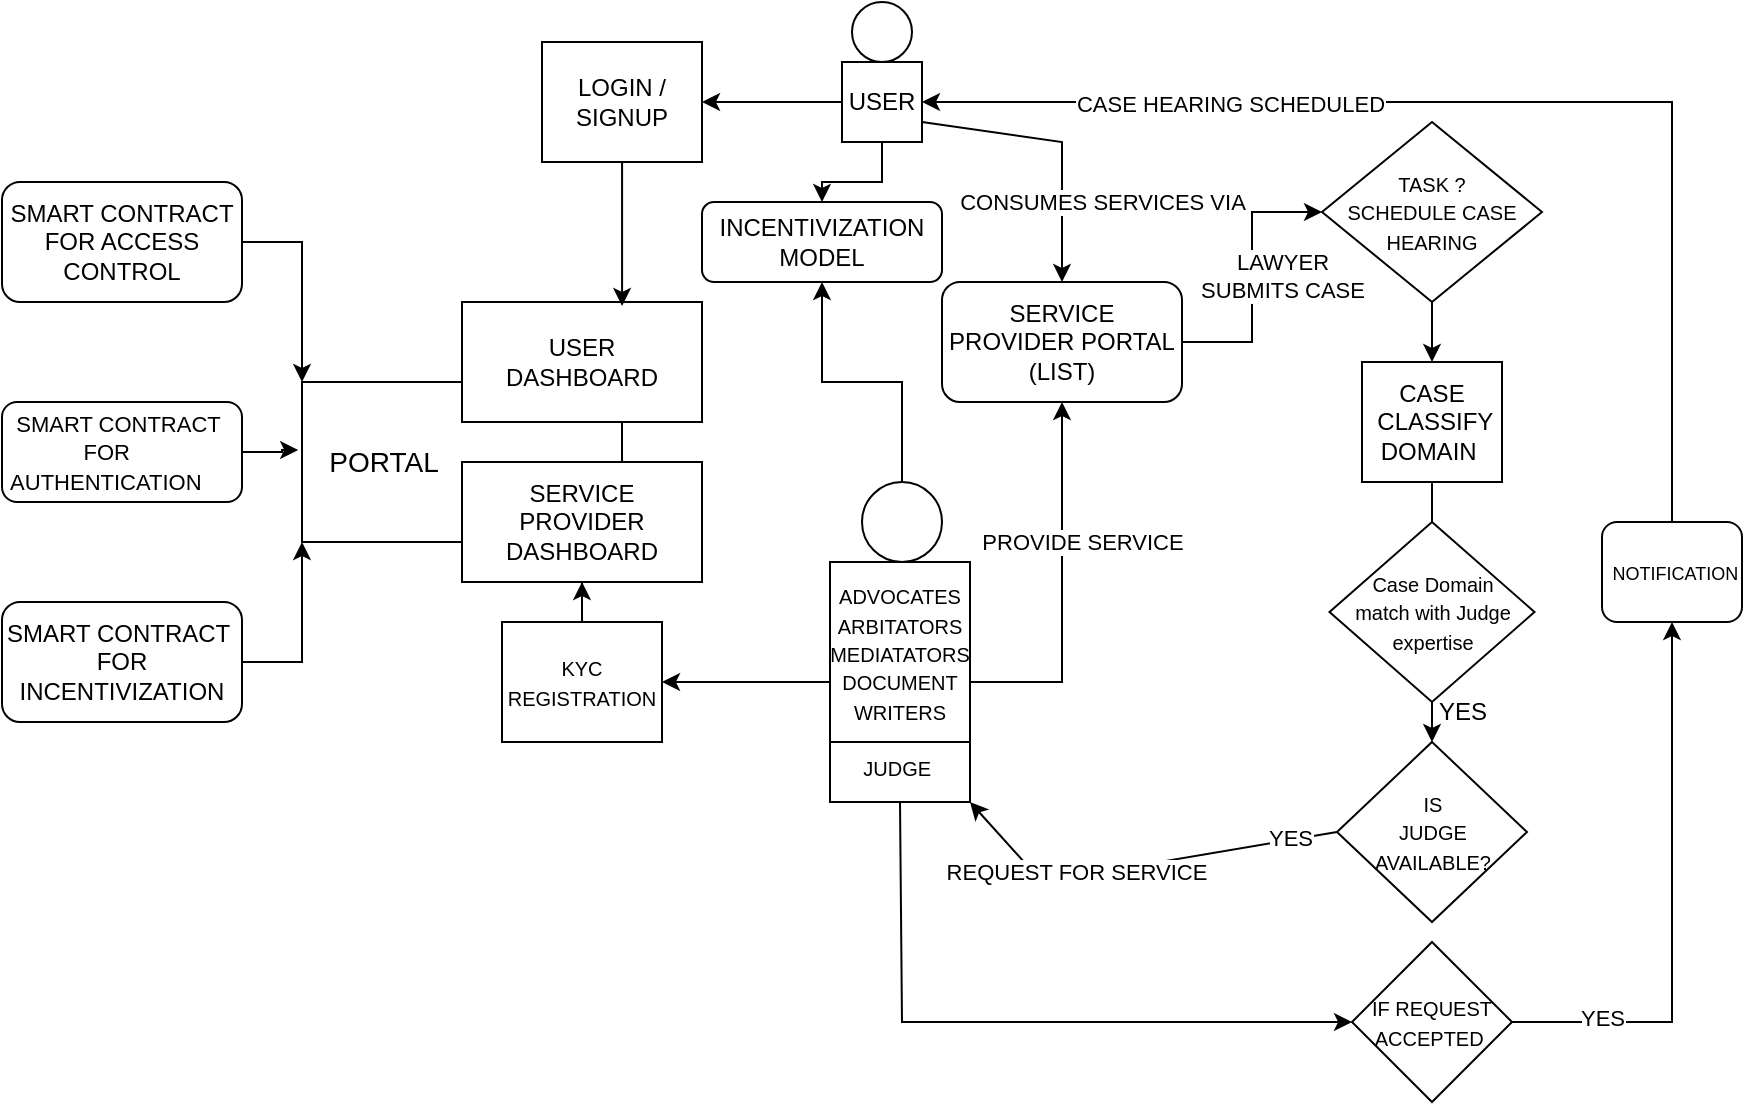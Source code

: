 <mxfile version="21.7.4" type="github">
  <diagram name="Page-1" id="g-eU_zQpK4Jmi0CYvKia">
    <mxGraphModel dx="2122" dy="647" grid="1" gridSize="10" guides="1" tooltips="1" connect="1" arrows="1" fold="1" page="1" pageScale="1" pageWidth="827" pageHeight="1169" math="0" shadow="0">
      <root>
        <mxCell id="0" />
        <mxCell id="1" parent="0" />
        <mxCell id="zGSTSEzs4RvEDAc3bm8E-2" value="&lt;div style=&quot;&quot;&gt;&lt;font style=&quot;font-size: 14px;&quot;&gt;&amp;nbsp; &amp;nbsp;PORTAL&lt;/font&gt;&lt;/div&gt;" style="rounded=0;whiteSpace=wrap;html=1;align=left;" vertex="1" parent="1">
          <mxGeometry x="80" y="200" width="160" height="80" as="geometry" />
        </mxCell>
        <mxCell id="zGSTSEzs4RvEDAc3bm8E-3" value="SERVICE PROVIDER DASHBOARD" style="rounded=0;whiteSpace=wrap;html=1;" vertex="1" parent="1">
          <mxGeometry x="160" y="240" width="120" height="60" as="geometry" />
        </mxCell>
        <mxCell id="zGSTSEzs4RvEDAc3bm8E-4" value="USER &lt;br&gt;DASHBOARD" style="rounded=0;whiteSpace=wrap;html=1;" vertex="1" parent="1">
          <mxGeometry x="160" y="160" width="120" height="60" as="geometry" />
        </mxCell>
        <mxCell id="zGSTSEzs4RvEDAc3bm8E-24" style="edgeStyle=orthogonalEdgeStyle;rounded=0;orthogonalLoop=1;jettySize=auto;html=1;entryX=0.667;entryY=0.033;entryDx=0;entryDy=0;entryPerimeter=0;" edge="1" parent="1" source="zGSTSEzs4RvEDAc3bm8E-5" target="zGSTSEzs4RvEDAc3bm8E-4">
          <mxGeometry relative="1" as="geometry" />
        </mxCell>
        <mxCell id="zGSTSEzs4RvEDAc3bm8E-5" value="LOGIN / SIGNUP" style="rounded=0;whiteSpace=wrap;html=1;" vertex="1" parent="1">
          <mxGeometry x="200" y="30" width="80" height="60" as="geometry" />
        </mxCell>
        <mxCell id="zGSTSEzs4RvEDAc3bm8E-53" value="" style="edgeStyle=orthogonalEdgeStyle;rounded=0;orthogonalLoop=1;jettySize=auto;html=1;" edge="1" parent="1" source="zGSTSEzs4RvEDAc3bm8E-6" target="zGSTSEzs4RvEDAc3bm8E-3">
          <mxGeometry relative="1" as="geometry" />
        </mxCell>
        <mxCell id="zGSTSEzs4RvEDAc3bm8E-6" value="&lt;font style=&quot;font-size: 10px;&quot;&gt;KYC REGISTRATION&lt;/font&gt;" style="rounded=0;whiteSpace=wrap;html=1;" vertex="1" parent="1">
          <mxGeometry x="180" y="320" width="80" height="60" as="geometry" />
        </mxCell>
        <mxCell id="zGSTSEzs4RvEDAc3bm8E-52" value="" style="edgeStyle=orthogonalEdgeStyle;rounded=0;orthogonalLoop=1;jettySize=auto;html=1;" edge="1" parent="1" source="zGSTSEzs4RvEDAc3bm8E-7" target="zGSTSEzs4RvEDAc3bm8E-6">
          <mxGeometry relative="1" as="geometry" />
        </mxCell>
        <mxCell id="zGSTSEzs4RvEDAc3bm8E-7" value="&lt;font style=&quot;font-size: 10px;&quot;&gt;ADVOCATES&lt;br&gt;ARBITATORS&lt;br&gt;MEDIATATORS&lt;br&gt;DOCUMENT WRITERS&lt;br&gt;&lt;br&gt;JUDGE&amp;nbsp;&lt;/font&gt;" style="rounded=0;whiteSpace=wrap;html=1;" vertex="1" parent="1">
          <mxGeometry x="344" y="290" width="70" height="120" as="geometry" />
        </mxCell>
        <mxCell id="zGSTSEzs4RvEDAc3bm8E-25" value="" style="edgeStyle=orthogonalEdgeStyle;rounded=0;orthogonalLoop=1;jettySize=auto;html=1;" edge="1" parent="1" source="zGSTSEzs4RvEDAc3bm8E-8" target="zGSTSEzs4RvEDAc3bm8E-5">
          <mxGeometry relative="1" as="geometry" />
        </mxCell>
        <mxCell id="zGSTSEzs4RvEDAc3bm8E-44" value="" style="edgeStyle=orthogonalEdgeStyle;rounded=0;orthogonalLoop=1;jettySize=auto;html=1;" edge="1" parent="1" source="zGSTSEzs4RvEDAc3bm8E-8" target="zGSTSEzs4RvEDAc3bm8E-41">
          <mxGeometry relative="1" as="geometry" />
        </mxCell>
        <mxCell id="zGSTSEzs4RvEDAc3bm8E-8" value="USER" style="rounded=0;whiteSpace=wrap;html=1;" vertex="1" parent="1">
          <mxGeometry x="350" y="40" width="40" height="40" as="geometry" />
        </mxCell>
        <mxCell id="zGSTSEzs4RvEDAc3bm8E-45" value="" style="edgeStyle=orthogonalEdgeStyle;rounded=0;orthogonalLoop=1;jettySize=auto;html=1;entryX=0.5;entryY=1;entryDx=0;entryDy=0;" edge="1" parent="1" source="zGSTSEzs4RvEDAc3bm8E-9" target="zGSTSEzs4RvEDAc3bm8E-41">
          <mxGeometry relative="1" as="geometry" />
        </mxCell>
        <mxCell id="zGSTSEzs4RvEDAc3bm8E-9" value="" style="ellipse;whiteSpace=wrap;html=1;aspect=fixed;" vertex="1" parent="1">
          <mxGeometry x="360" y="250" width="40" height="40" as="geometry" />
        </mxCell>
        <mxCell id="zGSTSEzs4RvEDAc3bm8E-10" value="" style="ellipse;whiteSpace=wrap;html=1;aspect=fixed;" vertex="1" parent="1">
          <mxGeometry x="355" y="10" width="30" height="30" as="geometry" />
        </mxCell>
        <mxCell id="zGSTSEzs4RvEDAc3bm8E-38" value="" style="edgeStyle=orthogonalEdgeStyle;rounded=0;orthogonalLoop=1;jettySize=auto;html=1;entryX=0;entryY=0.5;entryDx=0;entryDy=0;" edge="1" parent="1" source="zGSTSEzs4RvEDAc3bm8E-12" target="zGSTSEzs4RvEDAc3bm8E-13">
          <mxGeometry relative="1" as="geometry" />
        </mxCell>
        <mxCell id="zGSTSEzs4RvEDAc3bm8E-57" value="LAWYER &lt;br&gt;SUBMITS CASE" style="edgeLabel;html=1;align=center;verticalAlign=middle;resizable=0;points=[];" vertex="1" connectable="0" parent="zGSTSEzs4RvEDAc3bm8E-38">
          <mxGeometry x="0.008" y="-1" relative="1" as="geometry">
            <mxPoint x="14" as="offset" />
          </mxGeometry>
        </mxCell>
        <mxCell id="zGSTSEzs4RvEDAc3bm8E-60" value="" style="edgeStyle=orthogonalEdgeStyle;rounded=0;orthogonalLoop=1;jettySize=auto;html=1;exitX=1;exitY=0.5;exitDx=0;exitDy=0;entryX=0.5;entryY=1;entryDx=0;entryDy=0;" edge="1" parent="1" source="zGSTSEzs4RvEDAc3bm8E-7" target="zGSTSEzs4RvEDAc3bm8E-12">
          <mxGeometry relative="1" as="geometry">
            <mxPoint x="510" y="250" as="targetPoint" />
            <Array as="points">
              <mxPoint x="460" y="350" />
            </Array>
          </mxGeometry>
        </mxCell>
        <mxCell id="zGSTSEzs4RvEDAc3bm8E-61" value="PROVIDE SERVICE" style="edgeLabel;html=1;align=center;verticalAlign=middle;resizable=0;points=[];" vertex="1" connectable="0" parent="zGSTSEzs4RvEDAc3bm8E-60">
          <mxGeometry x="0.161" y="-4" relative="1" as="geometry">
            <mxPoint x="6" y="-8" as="offset" />
          </mxGeometry>
        </mxCell>
        <mxCell id="zGSTSEzs4RvEDAc3bm8E-12" value="SERVICE PROVIDER PORTAL (LIST)" style="rounded=1;whiteSpace=wrap;html=1;" vertex="1" parent="1">
          <mxGeometry x="400" y="150" width="120" height="60" as="geometry" />
        </mxCell>
        <mxCell id="zGSTSEzs4RvEDAc3bm8E-39" value="" style="edgeStyle=orthogonalEdgeStyle;rounded=0;orthogonalLoop=1;jettySize=auto;html=1;" edge="1" parent="1" source="zGSTSEzs4RvEDAc3bm8E-13" target="zGSTSEzs4RvEDAc3bm8E-16">
          <mxGeometry relative="1" as="geometry" />
        </mxCell>
        <mxCell id="zGSTSEzs4RvEDAc3bm8E-13" value="&lt;font style=&quot;font-size: 10px;&quot;&gt;TASK ? &lt;br&gt;SCHEDULE CASE HEARING&lt;/font&gt;" style="rhombus;whiteSpace=wrap;html=1;" vertex="1" parent="1">
          <mxGeometry x="590" y="70" width="110" height="90" as="geometry" />
        </mxCell>
        <mxCell id="zGSTSEzs4RvEDAc3bm8E-40" value="" style="edgeStyle=orthogonalEdgeStyle;rounded=0;orthogonalLoop=1;jettySize=auto;html=1;" edge="1" parent="1" source="zGSTSEzs4RvEDAc3bm8E-16">
          <mxGeometry relative="1" as="geometry">
            <mxPoint x="645" y="310" as="targetPoint" />
          </mxGeometry>
        </mxCell>
        <mxCell id="zGSTSEzs4RvEDAc3bm8E-16" value="&lt;span style=&quot;white-space: pre;&quot;&gt;CASE&lt;br/&gt; CLASSIFY&lt;br/&gt;DOMAIN &lt;br&gt;&lt;/span&gt;" style="rounded=0;whiteSpace=wrap;html=1;align=center;" vertex="1" parent="1">
          <mxGeometry x="610" y="190" width="70" height="60" as="geometry" />
        </mxCell>
        <mxCell id="zGSTSEzs4RvEDAc3bm8E-20" value="&lt;font style=&quot;font-size: 10px;&quot;&gt;IF REQUEST ACCEPTED&amp;nbsp;&lt;/font&gt;" style="rhombus;whiteSpace=wrap;html=1;" vertex="1" parent="1">
          <mxGeometry x="605" y="480" width="80" height="80" as="geometry" />
        </mxCell>
        <mxCell id="zGSTSEzs4RvEDAc3bm8E-21" value="&amp;nbsp;&lt;font style=&quot;font-size: 9px;&quot;&gt;NOTIFICATION&lt;/font&gt;" style="rounded=1;whiteSpace=wrap;html=1;" vertex="1" parent="1">
          <mxGeometry x="730" y="270" width="70" height="50" as="geometry" />
        </mxCell>
        <mxCell id="zGSTSEzs4RvEDAc3bm8E-22" value="" style="endArrow=none;html=1;rounded=0;entryX=1;entryY=0.75;entryDx=0;entryDy=0;exitX=0;exitY=0.75;exitDx=0;exitDy=0;" edge="1" parent="1" source="zGSTSEzs4RvEDAc3bm8E-7" target="zGSTSEzs4RvEDAc3bm8E-7">
          <mxGeometry width="50" height="50" relative="1" as="geometry">
            <mxPoint x="370" y="320" as="sourcePoint" />
            <mxPoint x="420" y="270" as="targetPoint" />
          </mxGeometry>
        </mxCell>
        <mxCell id="zGSTSEzs4RvEDAc3bm8E-27" value="" style="endArrow=classic;html=1;rounded=0;entryX=0.5;entryY=0;entryDx=0;entryDy=0;exitX=1;exitY=0.75;exitDx=0;exitDy=0;" edge="1" parent="1" source="zGSTSEzs4RvEDAc3bm8E-8" target="zGSTSEzs4RvEDAc3bm8E-12">
          <mxGeometry width="50" height="50" relative="1" as="geometry">
            <mxPoint x="370" y="320" as="sourcePoint" />
            <mxPoint x="420" y="270" as="targetPoint" />
            <Array as="points">
              <mxPoint x="460" y="80" />
            </Array>
          </mxGeometry>
        </mxCell>
        <mxCell id="zGSTSEzs4RvEDAc3bm8E-58" value="CONSUMES SERVICES VIA" style="edgeLabel;html=1;align=center;verticalAlign=middle;resizable=0;points=[];" vertex="1" connectable="0" parent="zGSTSEzs4RvEDAc3bm8E-27">
          <mxGeometry x="0.446" y="-3" relative="1" as="geometry">
            <mxPoint x="23" y="-1" as="offset" />
          </mxGeometry>
        </mxCell>
        <mxCell id="zGSTSEzs4RvEDAc3bm8E-29" value="" style="endArrow=classic;html=1;rounded=0;entryX=1;entryY=0.5;entryDx=0;entryDy=0;exitX=0.5;exitY=0;exitDx=0;exitDy=0;" edge="1" parent="1" source="zGSTSEzs4RvEDAc3bm8E-21" target="zGSTSEzs4RvEDAc3bm8E-8">
          <mxGeometry width="50" height="50" relative="1" as="geometry">
            <mxPoint x="400" y="320" as="sourcePoint" />
            <mxPoint x="450" y="270" as="targetPoint" />
            <Array as="points">
              <mxPoint x="765" y="60" />
            </Array>
          </mxGeometry>
        </mxCell>
        <mxCell id="zGSTSEzs4RvEDAc3bm8E-62" value="CASE HEARING SCHEDULED" style="edgeLabel;html=1;align=center;verticalAlign=middle;resizable=0;points=[];" vertex="1" connectable="0" parent="zGSTSEzs4RvEDAc3bm8E-29">
          <mxGeometry x="0.475" y="1" relative="1" as="geometry">
            <mxPoint as="offset" />
          </mxGeometry>
        </mxCell>
        <mxCell id="zGSTSEzs4RvEDAc3bm8E-30" value="" style="endArrow=classic;html=1;rounded=0;entryX=1;entryY=1;entryDx=0;entryDy=0;exitX=0;exitY=0.5;exitDx=0;exitDy=0;" edge="1" parent="1" source="zGSTSEzs4RvEDAc3bm8E-69" target="zGSTSEzs4RvEDAc3bm8E-7">
          <mxGeometry width="50" height="50" relative="1" as="geometry">
            <mxPoint x="645" y="370" as="sourcePoint" />
            <mxPoint x="450" y="270" as="targetPoint" />
            <Array as="points">
              <mxPoint x="450" y="450" />
            </Array>
          </mxGeometry>
        </mxCell>
        <mxCell id="zGSTSEzs4RvEDAc3bm8E-55" value="REQUEST FOR SERVICE" style="edgeLabel;html=1;align=center;verticalAlign=middle;resizable=0;points=[];" vertex="1" connectable="0" parent="zGSTSEzs4RvEDAc3bm8E-30">
          <mxGeometry x="0.296" y="-2" relative="1" as="geometry">
            <mxPoint as="offset" />
          </mxGeometry>
        </mxCell>
        <mxCell id="zGSTSEzs4RvEDAc3bm8E-75" value="YES" style="edgeLabel;html=1;align=center;verticalAlign=middle;resizable=0;points=[];" vertex="1" connectable="0" parent="zGSTSEzs4RvEDAc3bm8E-30">
          <mxGeometry x="-0.767" y="-1" relative="1" as="geometry">
            <mxPoint as="offset" />
          </mxGeometry>
        </mxCell>
        <mxCell id="zGSTSEzs4RvEDAc3bm8E-36" value="" style="endArrow=classic;html=1;rounded=0;entryX=0;entryY=0.5;entryDx=0;entryDy=0;exitX=0.5;exitY=1;exitDx=0;exitDy=0;" edge="1" parent="1" source="zGSTSEzs4RvEDAc3bm8E-7" target="zGSTSEzs4RvEDAc3bm8E-20">
          <mxGeometry width="50" height="50" relative="1" as="geometry">
            <mxPoint x="400" y="320" as="sourcePoint" />
            <mxPoint x="450" y="270" as="targetPoint" />
            <Array as="points">
              <mxPoint x="380" y="520" />
            </Array>
          </mxGeometry>
        </mxCell>
        <mxCell id="zGSTSEzs4RvEDAc3bm8E-37" value="" style="endArrow=classic;html=1;rounded=0;entryX=0.5;entryY=1;entryDx=0;entryDy=0;exitX=1;exitY=0.5;exitDx=0;exitDy=0;" edge="1" parent="1" source="zGSTSEzs4RvEDAc3bm8E-20" target="zGSTSEzs4RvEDAc3bm8E-21">
          <mxGeometry width="50" height="50" relative="1" as="geometry">
            <mxPoint x="400" y="320" as="sourcePoint" />
            <mxPoint x="450" y="270" as="targetPoint" />
            <Array as="points">
              <mxPoint x="765" y="520" />
            </Array>
          </mxGeometry>
        </mxCell>
        <mxCell id="zGSTSEzs4RvEDAc3bm8E-56" value="YES" style="edgeLabel;html=1;align=center;verticalAlign=middle;resizable=0;points=[];" vertex="1" connectable="0" parent="zGSTSEzs4RvEDAc3bm8E-37">
          <mxGeometry x="-0.678" y="2" relative="1" as="geometry">
            <mxPoint as="offset" />
          </mxGeometry>
        </mxCell>
        <mxCell id="zGSTSEzs4RvEDAc3bm8E-41" value="INCENTIVIZATION&lt;br&gt;MODEL" style="rounded=1;whiteSpace=wrap;html=1;" vertex="1" parent="1">
          <mxGeometry x="280" y="110" width="120" height="40" as="geometry" />
        </mxCell>
        <mxCell id="zGSTSEzs4RvEDAc3bm8E-66" value="" style="edgeStyle=orthogonalEdgeStyle;rounded=0;orthogonalLoop=1;jettySize=auto;html=1;entryX=0;entryY=1;entryDx=0;entryDy=0;" edge="1" parent="1" source="zGSTSEzs4RvEDAc3bm8E-46" target="zGSTSEzs4RvEDAc3bm8E-2">
          <mxGeometry relative="1" as="geometry">
            <mxPoint x="80" y="340" as="targetPoint" />
          </mxGeometry>
        </mxCell>
        <mxCell id="zGSTSEzs4RvEDAc3bm8E-46" value="SMART CONTRACT&amp;nbsp;&lt;br&gt;FOR INCENTIVIZATION" style="rounded=1;whiteSpace=wrap;html=1;" vertex="1" parent="1">
          <mxGeometry x="-70" y="310" width="120" height="60" as="geometry" />
        </mxCell>
        <mxCell id="zGSTSEzs4RvEDAc3bm8E-64" value="" style="edgeStyle=orthogonalEdgeStyle;rounded=0;orthogonalLoop=1;jettySize=auto;html=1;entryX=-0.012;entryY=0.425;entryDx=0;entryDy=0;entryPerimeter=0;" edge="1" parent="1" source="zGSTSEzs4RvEDAc3bm8E-47" target="zGSTSEzs4RvEDAc3bm8E-2">
          <mxGeometry relative="1" as="geometry" />
        </mxCell>
        <mxCell id="zGSTSEzs4RvEDAc3bm8E-47" value="&lt;p style=&quot;text-align: start;&quot;&gt;&lt;font style=&quot;font-size: 11px;&quot;&gt;&lt;br&gt;&lt;/font&gt;&lt;/p&gt;&lt;p style=&quot;text-align: start;&quot;&gt;&lt;font style=&quot;font-size: 11px;&quot;&gt;&amp;nbsp; SMART CONTRACT &amp;nbsp; &amp;nbsp; &amp;nbsp; &amp;nbsp; &amp;nbsp; &amp;nbsp; &amp;nbsp; &amp;nbsp;FOR &amp;nbsp; &amp;nbsp;AUTHENTICATION&lt;/font&gt;&lt;/p&gt;&lt;p style=&quot;text-align: start;&quot;&gt;&lt;br&gt;&lt;/p&gt;" style="rounded=1;whiteSpace=wrap;html=1;" vertex="1" parent="1">
          <mxGeometry x="-70" y="210" width="120" height="50" as="geometry" />
        </mxCell>
        <mxCell id="zGSTSEzs4RvEDAc3bm8E-63" value="" style="edgeStyle=orthogonalEdgeStyle;rounded=0;orthogonalLoop=1;jettySize=auto;html=1;entryX=0;entryY=0;entryDx=0;entryDy=0;" edge="1" parent="1" source="zGSTSEzs4RvEDAc3bm8E-48" target="zGSTSEzs4RvEDAc3bm8E-2">
          <mxGeometry relative="1" as="geometry" />
        </mxCell>
        <mxCell id="zGSTSEzs4RvEDAc3bm8E-48" value="SMART CONTRACT FOR ACCESS CONTROL" style="rounded=1;whiteSpace=wrap;html=1;" vertex="1" parent="1">
          <mxGeometry x="-70" y="100" width="120" height="60" as="geometry" />
        </mxCell>
        <mxCell id="zGSTSEzs4RvEDAc3bm8E-50" style="edgeStyle=orthogonalEdgeStyle;rounded=0;orthogonalLoop=1;jettySize=auto;html=1;exitX=0.5;exitY=1;exitDx=0;exitDy=0;" edge="1" parent="1" source="zGSTSEzs4RvEDAc3bm8E-6" target="zGSTSEzs4RvEDAc3bm8E-6">
          <mxGeometry relative="1" as="geometry" />
        </mxCell>
        <mxCell id="zGSTSEzs4RvEDAc3bm8E-68" value="&lt;font style=&quot;font-size: 10px;&quot;&gt;Case Domain &lt;br&gt;match with Judge expertise&lt;/font&gt;" style="rhombus;whiteSpace=wrap;html=1;" vertex="1" parent="1">
          <mxGeometry x="593.75" y="270" width="102.5" height="90" as="geometry" />
        </mxCell>
        <mxCell id="zGSTSEzs4RvEDAc3bm8E-69" value="&lt;font style=&quot;font-size: 10px;&quot;&gt;IS &lt;br&gt;JUDGE AVAILABLE?&lt;/font&gt;" style="rhombus;whiteSpace=wrap;html=1;" vertex="1" parent="1">
          <mxGeometry x="597.5" y="380" width="95" height="90" as="geometry" />
        </mxCell>
        <mxCell id="zGSTSEzs4RvEDAc3bm8E-73" value="" style="endArrow=classic;html=1;rounded=0;entryX=0.5;entryY=0;entryDx=0;entryDy=0;exitX=0.5;exitY=1;exitDx=0;exitDy=0;" edge="1" parent="1" source="zGSTSEzs4RvEDAc3bm8E-68" target="zGSTSEzs4RvEDAc3bm8E-69">
          <mxGeometry width="50" height="50" relative="1" as="geometry">
            <mxPoint x="350" y="290" as="sourcePoint" />
            <mxPoint x="400" y="240" as="targetPoint" />
          </mxGeometry>
        </mxCell>
        <mxCell id="zGSTSEzs4RvEDAc3bm8E-74" value="YES" style="text;html=1;align=center;verticalAlign=middle;resizable=0;points=[];autosize=1;strokeColor=none;fillColor=none;" vertex="1" parent="1">
          <mxGeometry x="635" y="350" width="50" height="30" as="geometry" />
        </mxCell>
      </root>
    </mxGraphModel>
  </diagram>
</mxfile>
